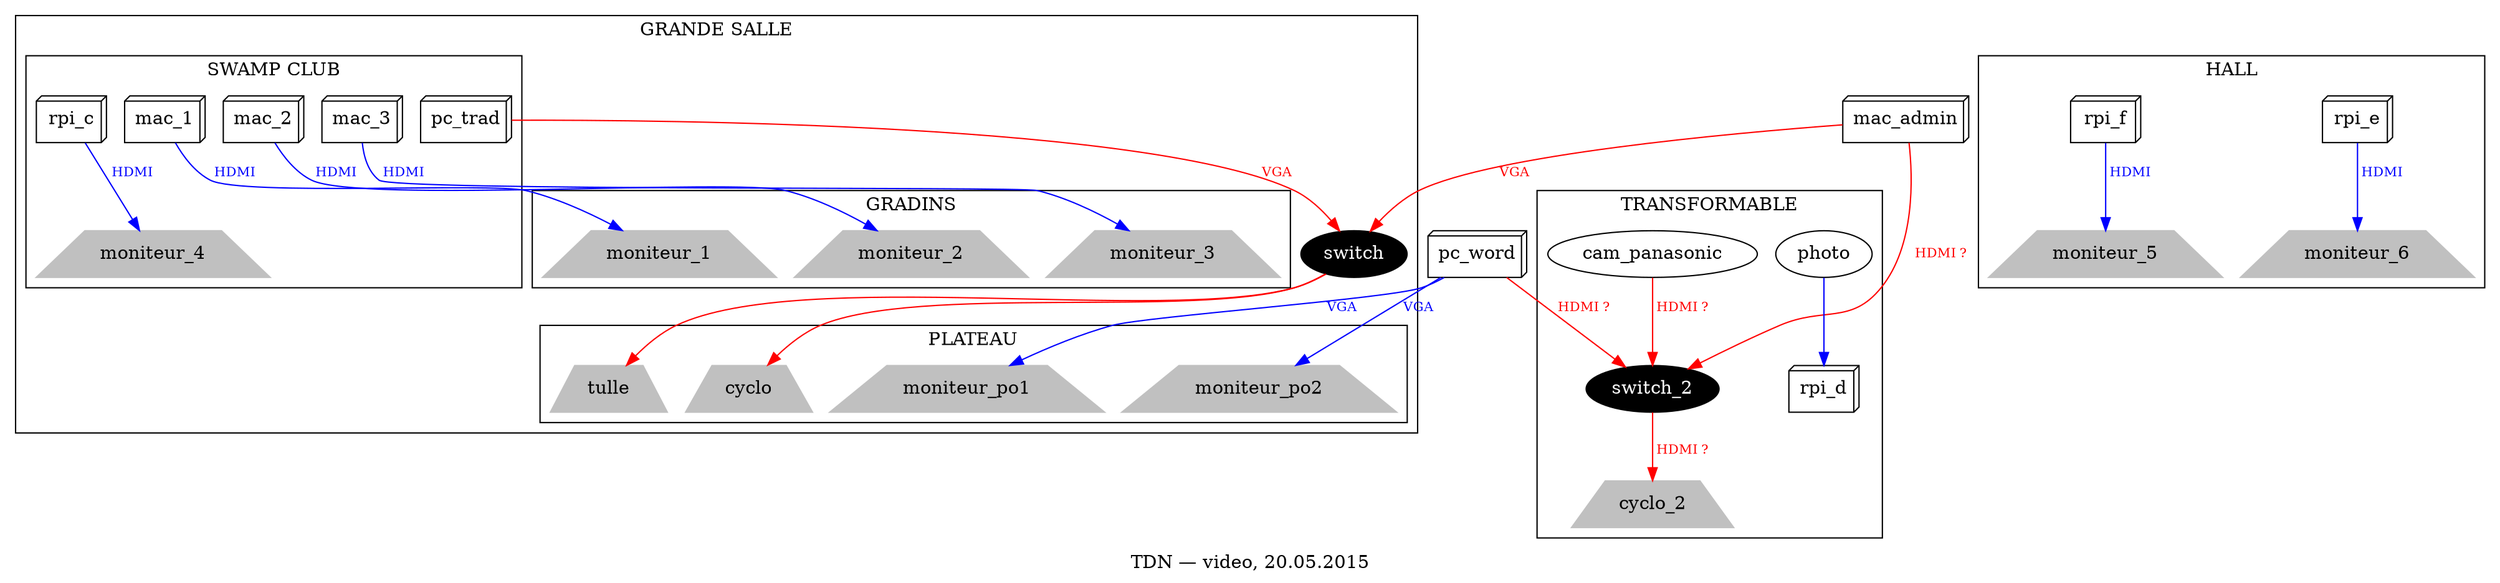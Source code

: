 digraph {

	label="TDN — video, 20.05.2015"
	edge[fontsize=10, color="blue",fontcolor=blue]
	nodesep=0.2
	#rankdir=BT;

	subgraph devices{

		node[shape="box3d" ]
		
		mac_1
		mac_2
		mac_3

		
		
		rpi_c
		rpi_d
		rpi_e
		rpi_f

		mac_admin
		pc_trad
		pc_word

	}

	subgraph screen {
		node[shape="trapezium" style="filled" color="grey" fontcolor="black" ]
		
		tulle
		cyclo


		cyclo_2

		moniteur_1
		moniteur_2
		moniteur_3
		moniteur_4
		moniteur_5
		moniteur_6

		moniteur_po1
		moniteur_po2
	}

	subgraph switch {
		node[style="filled" color="black" fontcolor="white" ]


		switch_2
		switch


	}

	subgraph cluster_grandesalle {

		label="GRANDE SALLE"

		subgraph cluster_grandins {
				
			label="GRADINS"
			moniteur_1
			moniteur_2
			moniteur_3

		}



		subgraph cluster_swamp {

			label="SWAMP CLUB"

			mac_1 mac_2 mac_3 
			  rpi_c
			moniteur_4
			
			pc_trad
		}

		subgraph cluster_plateau {

			label="PLATEAU"

			moniteur_po2
			moniteur_po1

			tulle
			cyclo
	

		}

		switch
	}
 		
	subgraph cluster_transfo {
		label="TRANSFORMABLE"

		photo -> rpi_d 
		cyclo_2
		cam_panasonic
		switch_2
	}

	subgraph cluster_hall{

		label="HALL"
		rpi_f -> moniteur_5 [label=" HDMI"]
		rpi_e -> moniteur_6 [label=" HDMI"]
	}

	rpi_c -> moniteur_4 [label=" HDMI"]


	mac_1 -> moniteur_1 [label=" HDMI"]
	mac_2 -> moniteur_2 [label=" HDMI"]
	mac_3 -> moniteur_3 [label=" HDMI"]



	pc_word -> {moniteur_po1, moniteur_po2} [label=" VGA"]


	edge[fontsize=10, color="red", fontcolor=red]
		{mac_admin, pc_trad} -> switch [label=" VGA"]
		switch -> {tulle, cyclo}
		cam_panasonic -> switch_2 [label=" HDMI ?"]
		{pc_word, mac_admin} -> switch_2 -> cyclo_2 [label=" HDMI ?"]


}